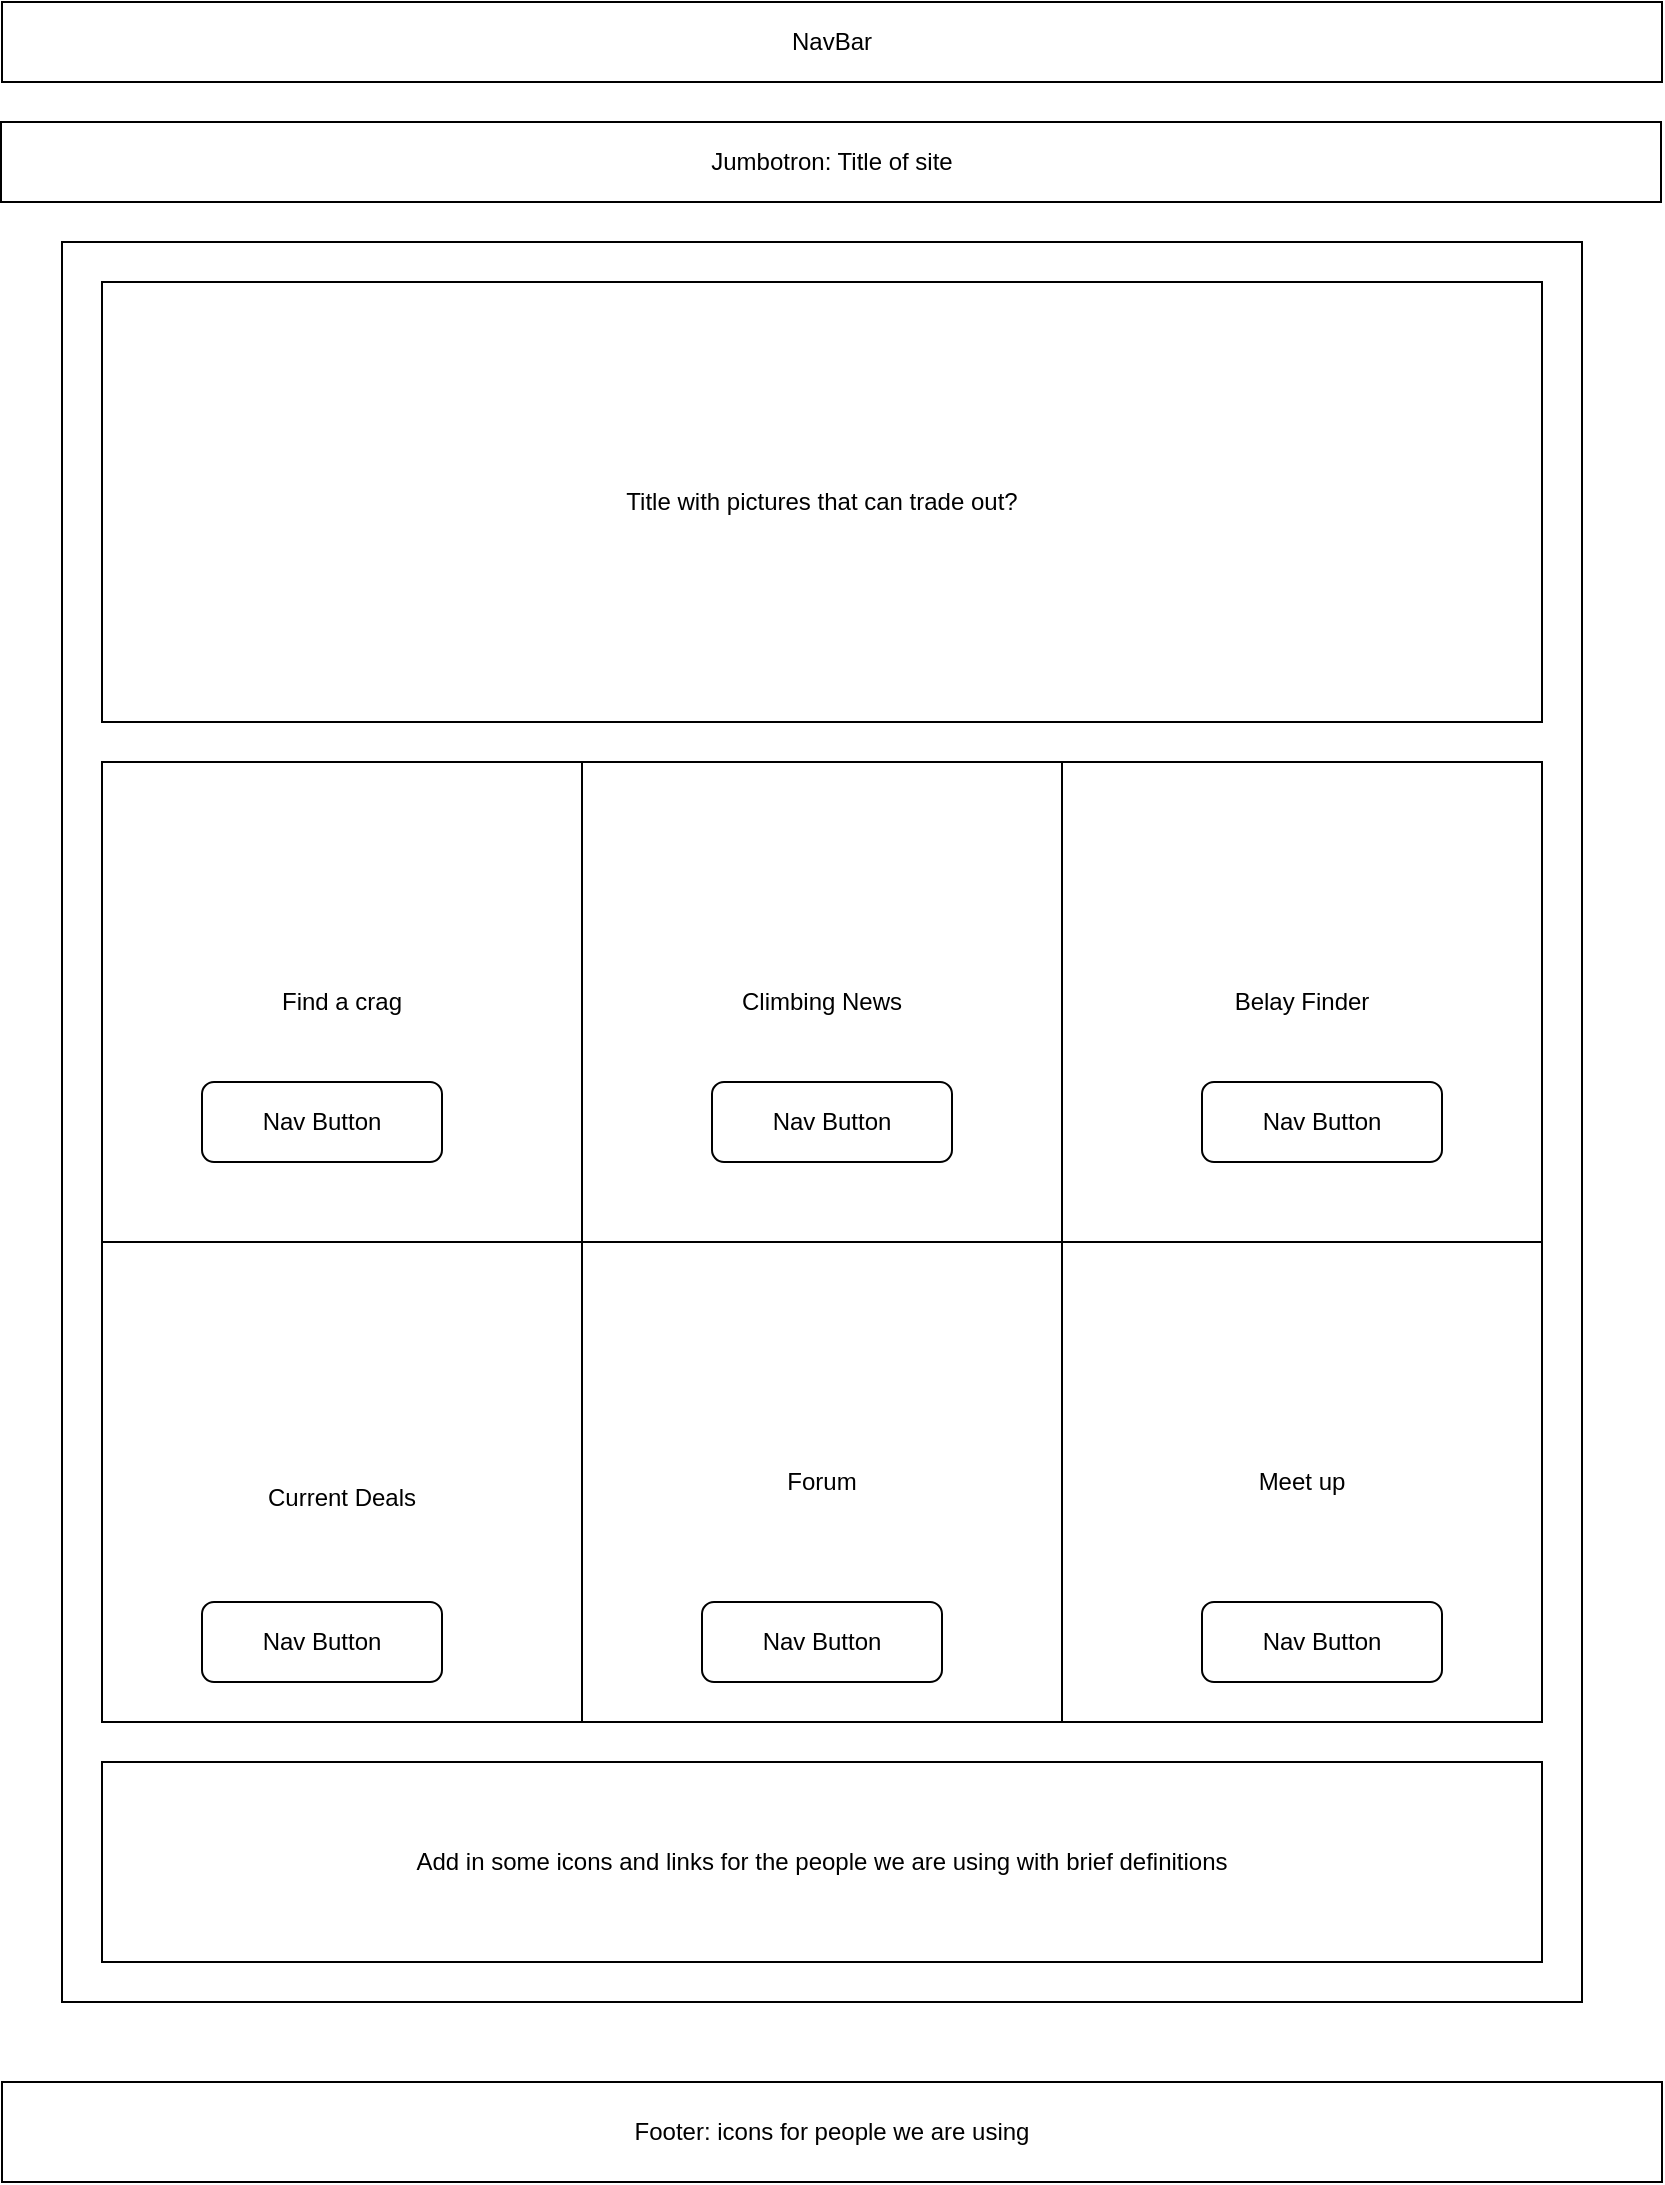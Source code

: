 <mxfile version="10.9.8" type="github"><diagram id="QaawoYIuWPooDXGY0PRv" name="HomePage"><mxGraphModel dx="946" dy="616" grid="1" gridSize="10" guides="1" tooltips="1" connect="1" arrows="1" fold="1" page="1" pageScale="1" pageWidth="850" pageHeight="1100" math="0" shadow="0"><root><mxCell id="0"/><mxCell id="1" parent="0"/><mxCell id="lbBW89Zy8YIMAzy4WUKj-2" value="NavBar" style="rounded=0;whiteSpace=wrap;html=1;" parent="1" vertex="1"><mxGeometry x="10" width="830" height="40" as="geometry"/></mxCell><mxCell id="lbBW89Zy8YIMAzy4WUKj-3" value="Jumbotron: Title of site" style="rounded=0;whiteSpace=wrap;html=1;" parent="1" vertex="1"><mxGeometry x="9.5" y="60" width="830" height="40" as="geometry"/></mxCell><mxCell id="lbBW89Zy8YIMAzy4WUKj-4" value="Footer: icons for people we are using" style="rounded=0;whiteSpace=wrap;html=1;" parent="1" vertex="1"><mxGeometry x="10" y="1040" width="830" height="50" as="geometry"/></mxCell><mxCell id="e2XNKRt9jWCxfhtoni8N-1" value="" style="rounded=0;whiteSpace=wrap;html=1;" vertex="1" parent="1"><mxGeometry x="40" y="120" width="760" height="880" as="geometry"/></mxCell><mxCell id="WZ9EIfL2Q2M-kfRx05uT-1" value="Title with pictures that can trade out?" style="rounded=0;whiteSpace=wrap;html=1;" vertex="1" parent="1"><mxGeometry x="60" y="140" width="720" height="220" as="geometry"/></mxCell><mxCell id="WZ9EIfL2Q2M-kfRx05uT-2" value="" style="rounded=0;whiteSpace=wrap;html=1;" vertex="1" parent="1"><mxGeometry x="60" y="380" width="720" height="480" as="geometry"/></mxCell><mxCell id="WZ9EIfL2Q2M-kfRx05uT-3" value="Add in some icons and links for the people we are using with brief definitions" style="rounded=0;whiteSpace=wrap;html=1;" vertex="1" parent="1"><mxGeometry x="60" y="880" width="720" height="100" as="geometry"/></mxCell><mxCell id="WZ9EIfL2Q2M-kfRx05uT-4" value="Find a crag" style="rounded=0;whiteSpace=wrap;html=1;" vertex="1" parent="1"><mxGeometry x="60" y="380" width="240" height="240" as="geometry"/></mxCell><mxCell id="WZ9EIfL2Q2M-kfRx05uT-5" value="Climbing News" style="rounded=0;whiteSpace=wrap;html=1;" vertex="1" parent="1"><mxGeometry x="300" y="380" width="240" height="240" as="geometry"/></mxCell><mxCell id="WZ9EIfL2Q2M-kfRx05uT-6" value="Belay Finder" style="rounded=0;whiteSpace=wrap;html=1;" vertex="1" parent="1"><mxGeometry x="540" y="380" width="240" height="240" as="geometry"/></mxCell><mxCell id="WZ9EIfL2Q2M-kfRx05uT-7" value="&lt;br&gt;Current Deals" style="rounded=0;whiteSpace=wrap;html=1;" vertex="1" parent="1"><mxGeometry x="60" y="620" width="240" height="240" as="geometry"/></mxCell><mxCell id="WZ9EIfL2Q2M-kfRx05uT-8" value="Forum" style="rounded=0;whiteSpace=wrap;html=1;" vertex="1" parent="1"><mxGeometry x="300" y="620" width="240" height="240" as="geometry"/></mxCell><mxCell id="WZ9EIfL2Q2M-kfRx05uT-9" value="Meet up" style="rounded=0;whiteSpace=wrap;html=1;" vertex="1" parent="1"><mxGeometry x="540" y="620" width="240" height="240" as="geometry"/></mxCell><mxCell id="WZ9EIfL2Q2M-kfRx05uT-10" value="&lt;span style=&quot;white-space: normal&quot;&gt;Nav Button&lt;/span&gt;" style="rounded=1;whiteSpace=wrap;html=1;" vertex="1" parent="1"><mxGeometry x="110" y="800" width="120" height="40" as="geometry"/></mxCell><mxCell id="WZ9EIfL2Q2M-kfRx05uT-11" value="&lt;span style=&quot;white-space: normal&quot;&gt;Nav Button&lt;/span&gt;" style="rounded=1;whiteSpace=wrap;html=1;" vertex="1" parent="1"><mxGeometry x="360" y="800" width="120" height="40" as="geometry"/></mxCell><mxCell id="WZ9EIfL2Q2M-kfRx05uT-12" value="&lt;span style=&quot;white-space: normal&quot;&gt;Nav Button&lt;/span&gt;" style="rounded=1;whiteSpace=wrap;html=1;" vertex="1" parent="1"><mxGeometry x="610" y="800" width="120" height="40" as="geometry"/></mxCell><mxCell id="WZ9EIfL2Q2M-kfRx05uT-13" value="Nav Button" style="rounded=1;whiteSpace=wrap;html=1;" vertex="1" parent="1"><mxGeometry x="110" y="540" width="120" height="40" as="geometry"/></mxCell><mxCell id="WZ9EIfL2Q2M-kfRx05uT-14" value="&lt;span style=&quot;white-space: normal&quot;&gt;Nav Button&lt;/span&gt;" style="rounded=1;whiteSpace=wrap;html=1;" vertex="1" parent="1"><mxGeometry x="365" y="540" width="120" height="40" as="geometry"/></mxCell><mxCell id="WZ9EIfL2Q2M-kfRx05uT-15" value="&lt;span style=&quot;white-space: normal&quot;&gt;Nav Button&lt;/span&gt;" style="rounded=1;whiteSpace=wrap;html=1;" vertex="1" parent="1"><mxGeometry x="610" y="540" width="120" height="40" as="geometry"/></mxCell></root></mxGraphModel></diagram><diagram id="WMctWBWOOHcz0XwX7ecI" name="BelayPartner"><mxGraphModel dx="946" dy="616" grid="1" gridSize="10" guides="1" tooltips="1" connect="1" arrows="1" fold="1" page="1" pageScale="1" pageWidth="850" pageHeight="1100" math="0" shadow="0"><root><mxCell id="FJcppRFvQgc5Omaqgt6b-0"/><mxCell id="FJcppRFvQgc5Omaqgt6b-1" parent="FJcppRFvQgc5Omaqgt6b-0"/><mxCell id="O6F4trs_evvrWExkmlyL-0" value="Navbar" style="rounded=0;whiteSpace=wrap;html=1;" vertex="1" parent="FJcppRFvQgc5Omaqgt6b-1"><mxGeometry x="10" width="830" height="40" as="geometry"/></mxCell><mxCell id="O6F4trs_evvrWExkmlyL-1" value="Jumbotron: Friend Finder" style="rounded=0;whiteSpace=wrap;html=1;" vertex="1" parent="FJcppRFvQgc5Omaqgt6b-1"><mxGeometry x="10" y="60" width="830" height="40" as="geometry"/></mxCell><mxCell id="O6F4trs_evvrWExkmlyL-2" value="Footer: icons for people we are using" style="rounded=0;whiteSpace=wrap;html=1;" vertex="1" parent="FJcppRFvQgc5Omaqgt6b-1"><mxGeometry x="10" y="1040" width="830" height="50" as="geometry"/></mxCell><mxCell id="Ef_AtzJeAVQAuBSKk28U-0" value="" style="rounded=0;whiteSpace=wrap;html=1;" vertex="1" parent="FJcppRFvQgc5Omaqgt6b-1"><mxGeometry x="40" y="120" width="760" height="880" as="geometry"/></mxCell></root></mxGraphModel></diagram><diagram id="75jv9EbbBz-Np0DqxCn4" name="ClimbingNews"><mxGraphModel dx="946" dy="616" grid="1" gridSize="10" guides="1" tooltips="1" connect="1" arrows="1" fold="1" page="1" pageScale="1" pageWidth="850" pageHeight="1100" math="0" shadow="0"><root><mxCell id="IUOcxzNhr_etu3YeSm_e-0"/><mxCell id="IUOcxzNhr_etu3YeSm_e-1" parent="IUOcxzNhr_etu3YeSm_e-0"/><mxCell id="0qsjLuBX0buM_5a8tiN5-0" value="&lt;span style=&quot;white-space: normal&quot;&gt;Navbar&lt;/span&gt;" style="rounded=0;whiteSpace=wrap;html=1;" vertex="1" parent="IUOcxzNhr_etu3YeSm_e-1"><mxGeometry x="10" width="830" height="40" as="geometry"/></mxCell><mxCell id="4RTf3Cepp8xi_O3ejAbe-0" value="&lt;span style=&quot;white-space: normal&quot;&gt;Jumbotron: Climbing News&lt;/span&gt;" style="rounded=0;whiteSpace=wrap;html=1;" vertex="1" parent="IUOcxzNhr_etu3YeSm_e-1"><mxGeometry x="10" y="60" width="830" height="40" as="geometry"/></mxCell><mxCell id="RdqjCrLlkAiU47ww1PeR-0" value="Footer: icons for people we are using" style="rounded=0;whiteSpace=wrap;html=1;" vertex="1" parent="IUOcxzNhr_etu3YeSm_e-1"><mxGeometry x="10" y="1040" width="830" height="50" as="geometry"/></mxCell><mxCell id="oUbbXGL8Ng87Hlc-Gdju-0" value="" style="rounded=0;whiteSpace=wrap;html=1;" vertex="1" parent="IUOcxzNhr_etu3YeSm_e-1"><mxGeometry x="40" y="120" width="760" height="880" as="geometry"/></mxCell></root></mxGraphModel></diagram><diagram id="cvnlnvW6qm_817dd1oab" name="CragSearch"><mxGraphModel dx="946" dy="616" grid="1" gridSize="10" guides="1" tooltips="1" connect="1" arrows="1" fold="1" page="1" pageScale="1" pageWidth="850" pageHeight="1100" math="0" shadow="0"><root><mxCell id="LmW7hg5FwyAHZNsfGfXy-0"/><mxCell id="LmW7hg5FwyAHZNsfGfXy-1" parent="LmW7hg5FwyAHZNsfGfXy-0"/><mxCell id="QHJxLHJbC9c4pYuQD_CN-0" value="&lt;span style=&quot;white-space: normal&quot;&gt;Navbar&lt;/span&gt;" style="rounded=0;whiteSpace=wrap;html=1;" vertex="1" parent="LmW7hg5FwyAHZNsfGfXy-1"><mxGeometry x="10" width="830" height="40" as="geometry"/></mxCell><mxCell id="SaRiY0h88Mhkj9_NC_l8-0" value="&lt;span style=&quot;white-space: normal&quot;&gt;Jumbotron: Find your closest crag&lt;/span&gt;" style="rounded=0;whiteSpace=wrap;html=1;" vertex="1" parent="LmW7hg5FwyAHZNsfGfXy-1"><mxGeometry x="10" y="60" width="830" height="40" as="geometry"/></mxCell><mxCell id="XkbU3FFPoPoHqdTfq6qz-0" value="Footer: icons for people we are using" style="rounded=0;whiteSpace=wrap;html=1;" vertex="1" parent="LmW7hg5FwyAHZNsfGfXy-1"><mxGeometry x="10" y="1040" width="830" height="50" as="geometry"/></mxCell><mxCell id="Xa8_A5rlb1X3U0uJ4ru4-0" value="" style="rounded=0;whiteSpace=wrap;html=1;" vertex="1" parent="LmW7hg5FwyAHZNsfGfXy-1"><mxGeometry x="40" y="120" width="760" height="880" as="geometry"/></mxCell></root></mxGraphModel></diagram><diagram id="ksXOBV_AMSiZARfODRQj" name="CurrentDeals"><mxGraphModel dx="946" dy="616" grid="1" gridSize="10" guides="1" tooltips="1" connect="1" arrows="1" fold="1" page="1" pageScale="1" pageWidth="850" pageHeight="1100" math="0" shadow="0"><root><mxCell id="1kA9dgEf5gH1G1Axc5EB-0"/><mxCell id="1kA9dgEf5gH1G1Axc5EB-1" parent="1kA9dgEf5gH1G1Axc5EB-0"/><mxCell id="0xBEITWGyAHiYhpCr-js-0" value="Navbar" style="rounded=0;whiteSpace=wrap;html=1;" vertex="1" parent="1kA9dgEf5gH1G1Axc5EB-1"><mxGeometry x="10" width="830" height="40" as="geometry"/></mxCell><mxCell id="6tw6Zz6jDB-k8bQ8jkoQ-0" value="&lt;span style=&quot;white-space: normal&quot;&gt;Jumbotron: Current Deals&lt;/span&gt;" style="rounded=0;whiteSpace=wrap;html=1;" vertex="1" parent="1kA9dgEf5gH1G1Axc5EB-1"><mxGeometry x="10" y="60" width="830" height="40" as="geometry"/></mxCell><mxCell id="LEkpL_kY20-JtcCUvU8p-0" value="Footer: icons for people we are using" style="rounded=0;whiteSpace=wrap;html=1;" vertex="1" parent="1kA9dgEf5gH1G1Axc5EB-1"><mxGeometry x="10" y="1040" width="830" height="50" as="geometry"/></mxCell><mxCell id="Q962hMIA6SJB9MVHSSLy-0" value="" style="rounded=0;whiteSpace=wrap;html=1;" vertex="1" parent="1kA9dgEf5gH1G1Axc5EB-1"><mxGeometry x="40" y="120" width="760" height="880" as="geometry"/></mxCell></root></mxGraphModel></diagram><diagram id="1q06o6pReI3Ta-MyTToi" name="Forum"><mxGraphModel dx="946" dy="616" grid="1" gridSize="10" guides="1" tooltips="1" connect="1" arrows="1" fold="1" page="1" pageScale="1" pageWidth="850" pageHeight="1100" math="0" shadow="0"><root><mxCell id="ENayGkb5AbUpfmxZn8bc-0"/><mxCell id="ENayGkb5AbUpfmxZn8bc-1" parent="ENayGkb5AbUpfmxZn8bc-0"/><mxCell id="apzDBpXMAeHFmX96__oL-0" value="Navbar" style="rounded=0;whiteSpace=wrap;html=1;" vertex="1" parent="ENayGkb5AbUpfmxZn8bc-1"><mxGeometry x="10" width="830" height="40" as="geometry"/></mxCell><mxCell id="mJGqMv9vKhBfTrBbZqwJ-0" value="Jumbotron: Forum" style="rounded=0;whiteSpace=wrap;html=1;" vertex="1" parent="ENayGkb5AbUpfmxZn8bc-1"><mxGeometry x="10" y="60" width="830" height="40" as="geometry"/></mxCell><mxCell id="BFQJOrPLGjUKcgURbX7E-0" value="Footer: icons for people we are using" style="rounded=0;whiteSpace=wrap;html=1;" vertex="1" parent="ENayGkb5AbUpfmxZn8bc-1"><mxGeometry x="10" y="1040" width="830" height="50" as="geometry"/></mxCell><mxCell id="DQjM9FjMORAqPuBn2uLF-0" value="" style="rounded=0;whiteSpace=wrap;html=1;" vertex="1" parent="ENayGkb5AbUpfmxZn8bc-1"><mxGeometry x="40" y="120" width="760" height="880" as="geometry"/></mxCell><mxCell id="YKX7iswV2kjS5XfuaaTp-1" value="" style="rounded=0;whiteSpace=wrap;html=1;" vertex="1" parent="ENayGkb5AbUpfmxZn8bc-1"><mxGeometry x="50" y="130" width="740" height="360" as="geometry"/></mxCell><mxCell id="YKX7iswV2kjS5XfuaaTp-2" value="" style="rounded=0;whiteSpace=wrap;html=1;" vertex="1" parent="ENayGkb5AbUpfmxZn8bc-1"><mxGeometry x="60" y="140" width="720" height="160" as="geometry"/></mxCell><mxCell id="YKX7iswV2kjS5XfuaaTp-3" value="Previously added comment with link to see all comments in a modal" style="rounded=0;whiteSpace=wrap;html=1;" vertex="1" parent="ENayGkb5AbUpfmxZn8bc-1"><mxGeometry x="60" y="310" width="720" height="60" as="geometry"/></mxCell><mxCell id="YKX7iswV2kjS5XfuaaTp-4" value="Tallied likes and dislikes with like and dislike buttons" style="rounded=0;whiteSpace=wrap;html=1;" vertex="1" parent="ENayGkb5AbUpfmxZn8bc-1"><mxGeometry x="60" y="380" width="720" height="30" as="geometry"/></mxCell><mxCell id="YKX7iswV2kjS5XfuaaTp-6" value="Description" style="rounded=0;whiteSpace=wrap;html=1;" vertex="1" parent="ENayGkb5AbUpfmxZn8bc-1"><mxGeometry x="420" y="150" width="350" height="140" as="geometry"/></mxCell><mxCell id="YKX7iswV2kjS5XfuaaTp-7" value="Picture" style="rounded=0;whiteSpace=wrap;html=1;" vertex="1" parent="ENayGkb5AbUpfmxZn8bc-1"><mxGeometry x="70" y="150" width="350" height="140" as="geometry"/></mxCell><mxCell id="YKX7iswV2kjS5XfuaaTp-8" value="" style="rounded=0;whiteSpace=wrap;html=1;" vertex="1" parent="ENayGkb5AbUpfmxZn8bc-1"><mxGeometry x="60" y="420" width="720" height="60" as="geometry"/></mxCell><mxCell id="YKX7iswV2kjS5XfuaaTp-5" value="Add a comment" style="rounded=0;whiteSpace=wrap;html=1;" vertex="1" parent="ENayGkb5AbUpfmxZn8bc-1"><mxGeometry x="70" y="430" width="580" height="40" as="geometry"/></mxCell><mxCell id="YKX7iswV2kjS5XfuaaTp-9" value="Submit" style="rounded=1;whiteSpace=wrap;html=1;" vertex="1" parent="ENayGkb5AbUpfmxZn8bc-1"><mxGeometry x="670" y="437.5" width="100" height="25" as="geometry"/></mxCell></root></mxGraphModel></diagram><diagram id="2yHlhwYDqVoEVicV7OjK" name="MeetUp"><mxGraphModel dx="946" dy="616" grid="1" gridSize="10" guides="1" tooltips="1" connect="1" arrows="1" fold="1" page="1" pageScale="1" pageWidth="850" pageHeight="1100" math="0" shadow="0"><root><mxCell id="EH4z0uDQZOrfZjLyKkm--0"/><mxCell id="EH4z0uDQZOrfZjLyKkm--1" parent="EH4z0uDQZOrfZjLyKkm--0"/><mxCell id="NtMwNik3JUdyA6WC2XVz-0" value="Navbar" style="rounded=0;whiteSpace=wrap;html=1;" vertex="1" parent="EH4z0uDQZOrfZjLyKkm--1"><mxGeometry x="10" width="830" height="40" as="geometry"/></mxCell><mxCell id="grs8r-VC1qGxuWG-mfnq-0" value="Jumbotron: Meet up" style="rounded=0;whiteSpace=wrap;html=1;" vertex="1" parent="EH4z0uDQZOrfZjLyKkm--1"><mxGeometry x="10" y="60" width="830" height="40" as="geometry"/></mxCell><mxCell id="W35YtJ9Io3F0eIZPbeRJ-0" value="Footer: icons for people we are using" style="rounded=0;whiteSpace=wrap;html=1;" vertex="1" parent="EH4z0uDQZOrfZjLyKkm--1"><mxGeometry x="10" y="1040" width="830" height="50" as="geometry"/></mxCell><mxCell id="Owj4J0r-RqAtxEvdEXO_-0" value="" style="rounded=0;whiteSpace=wrap;html=1;" vertex="1" parent="EH4z0uDQZOrfZjLyKkm--1"><mxGeometry x="40" y="120" width="760" height="880" as="geometry"/></mxCell></root></mxGraphModel></diagram><diagram id="9TcESKt4F-5nDCjBxocC" name="NoMatch"><mxGraphModel dx="946" dy="616" grid="1" gridSize="10" guides="1" tooltips="1" connect="1" arrows="1" fold="1" page="1" pageScale="1" pageWidth="850" pageHeight="1100" math="0" shadow="0"><root><mxCell id="jQdlfdQyjZ3CMP03KWhD-0"/><mxCell id="jQdlfdQyjZ3CMP03KWhD-1" parent="jQdlfdQyjZ3CMP03KWhD-0"/><mxCell id="IFkK0OaD6xxnkmbYdbdG-0" value="Navbar" style="rounded=0;whiteSpace=wrap;html=1;" vertex="1" parent="jQdlfdQyjZ3CMP03KWhD-1"><mxGeometry x="10" width="830" height="40" as="geometry"/></mxCell><mxCell id="p8IO7CxHMuMGXb82zeoR-0" value="Jumbotron: No Match" style="rounded=0;whiteSpace=wrap;html=1;" vertex="1" parent="jQdlfdQyjZ3CMP03KWhD-1"><mxGeometry x="10" y="60" width="830" height="40" as="geometry"/></mxCell><mxCell id="9Z1fjXoId5PrSzOUW3qz-0" value="Footer: icons for people we are using" style="rounded=0;whiteSpace=wrap;html=1;" vertex="1" parent="jQdlfdQyjZ3CMP03KWhD-1"><mxGeometry x="10" y="1040" width="830" height="50" as="geometry"/></mxCell><mxCell id="8oomW5REuaMcOjyG4sdB-0" value="" style="rounded=0;whiteSpace=wrap;html=1;" vertex="1" parent="jQdlfdQyjZ3CMP03KWhD-1"><mxGeometry x="50" y="120" width="760" height="880" as="geometry"/></mxCell><mxCell id="0j9wvr4mY08azSvsXVu_-0" value="Picture of someone mid fall" style="rounded=0;whiteSpace=wrap;html=1;" vertex="1" parent="jQdlfdQyjZ3CMP03KWhD-1"><mxGeometry x="70" y="140" width="720" height="220" as="geometry"/></mxCell><mxCell id="_elQLtE8Xw4mtjyI1wyG-0" value="This page does not exist. Please use the Nav bar to go back." style="rounded=0;whiteSpace=wrap;html=1;" vertex="1" parent="jQdlfdQyjZ3CMP03KWhD-1"><mxGeometry x="70" y="380" width="720" height="600" as="geometry"/></mxCell></root></mxGraphModel></diagram><diagram id="B0UTfuuaOMM91l_9Gyqc" name="AugRealRoutes"><mxGraphModel dx="946" dy="616" grid="1" gridSize="10" guides="1" tooltips="1" connect="1" arrows="1" fold="1" page="1" pageScale="1" pageWidth="850" pageHeight="1100" math="0" shadow="0"><root><mxCell id="65dFpdvf_G482VpTh25j-0"/><mxCell id="65dFpdvf_G482VpTh25j-1" parent="65dFpdvf_G482VpTh25j-0"/><mxCell id="FmfuofsWac6ADbmiJLHM-0" value="Footer: icons for people we are using" style="rounded=0;whiteSpace=wrap;html=1;" vertex="1" parent="65dFpdvf_G482VpTh25j-1"><mxGeometry x="10" y="1040" width="830" height="50" as="geometry"/></mxCell><mxCell id="pHE8VvoeNqr4SNMgRPPS-0" value="Navbar" style="rounded=0;whiteSpace=wrap;html=1;" vertex="1" parent="65dFpdvf_G482VpTh25j-1"><mxGeometry x="10" width="830" height="40" as="geometry"/></mxCell><mxCell id="kSw5YP2-F95aBA4LObg0-0" value="Jumbotron: AR Routes" style="rounded=0;whiteSpace=wrap;html=1;" vertex="1" parent="65dFpdvf_G482VpTh25j-1"><mxGeometry x="10" y="60" width="830" height="40" as="geometry"/></mxCell><mxCell id="-AWn4LdUg_A-iwR2T76m-0" value="" style="rounded=0;whiteSpace=wrap;html=1;" vertex="1" parent="65dFpdvf_G482VpTh25j-1"><mxGeometry x="40" y="120" width="760" height="880" as="geometry"/></mxCell></root></mxGraphModel></diagram></mxfile>